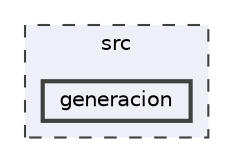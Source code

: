 digraph "src/generacion"
{
 // LATEX_PDF_SIZE
  bgcolor="transparent";
  edge [fontname=Helvetica,fontsize=10,labelfontname=Helvetica,labelfontsize=10];
  node [fontname=Helvetica,fontsize=10,shape=box,height=0.2,width=0.4];
  compound=true
  subgraph clusterdir_68267d1309a1af8e8297ef4c3efbcdba {
    graph [ bgcolor="#edf0f7", pencolor="grey25", label="src", fontname=Helvetica,fontsize=10 style="filled,dashed", URL="dir_68267d1309a1af8e8297ef4c3efbcdba.html",tooltip=""]
  dir_1f9af435aba789b39c3559b3dd8571e1 [label="generacion", fillcolor="#edf0f7", color="grey25", style="filled,bold", URL="dir_1f9af435aba789b39c3559b3dd8571e1.html",tooltip=""];
  }
}
